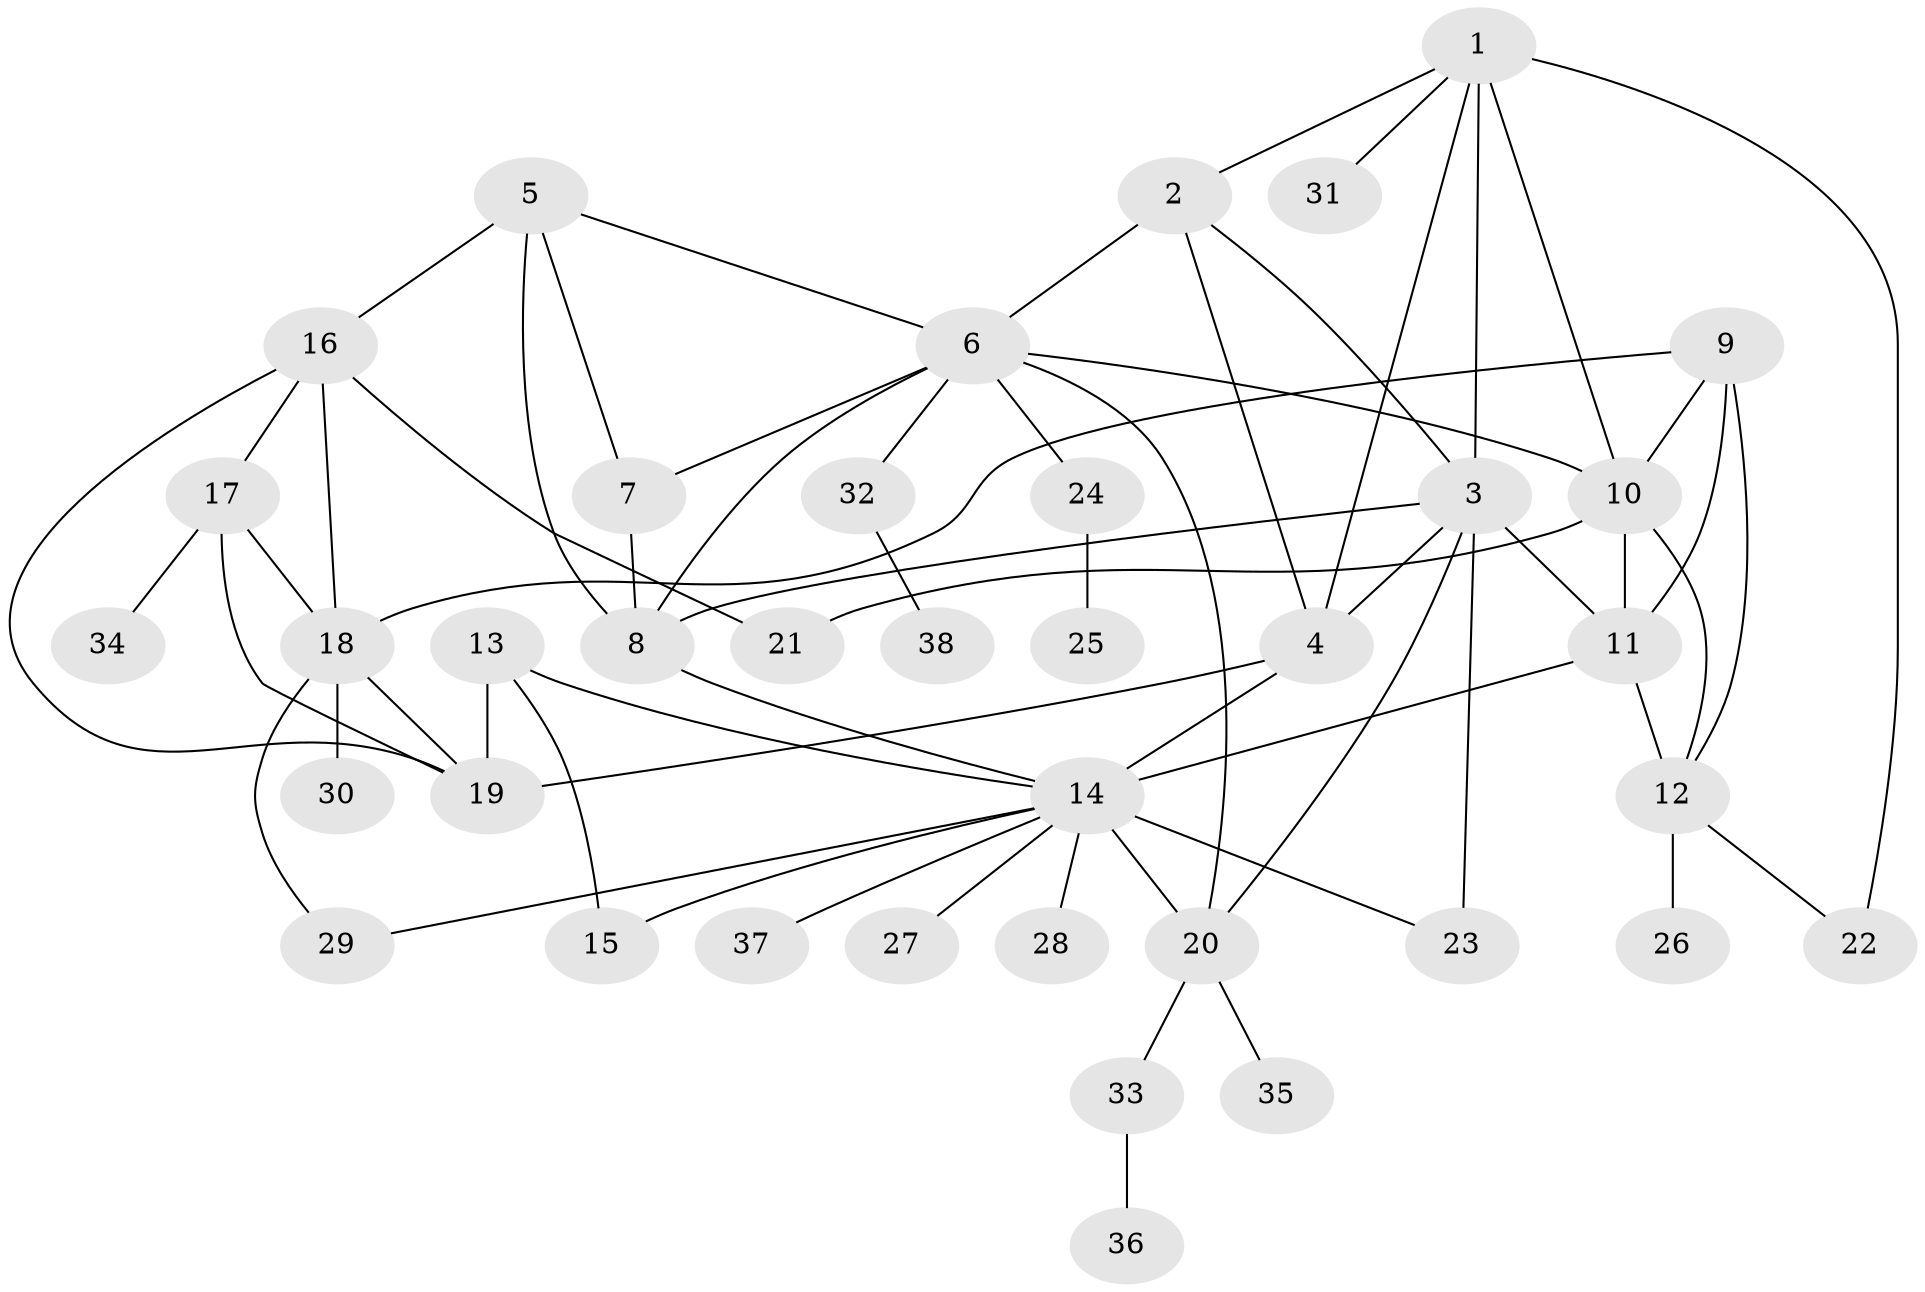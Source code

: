 // original degree distribution, {9: 0.010638297872340425, 4: 0.05319148936170213, 8: 0.031914893617021274, 7: 0.031914893617021274, 6: 0.031914893617021274, 11: 0.010638297872340425, 18: 0.010638297872340425, 3: 0.0425531914893617, 5: 0.02127659574468085, 10: 0.010638297872340425, 1: 0.5212765957446809, 2: 0.22340425531914893}
// Generated by graph-tools (version 1.1) at 2025/52/03/04/25 22:52:40]
// undirected, 38 vertices, 64 edges
graph export_dot {
  node [color=gray90,style=filled];
  1;
  2;
  3;
  4;
  5;
  6;
  7;
  8;
  9;
  10;
  11;
  12;
  13;
  14;
  15;
  16;
  17;
  18;
  19;
  20;
  21;
  22;
  23;
  24;
  25;
  26;
  27;
  28;
  29;
  30;
  31;
  32;
  33;
  34;
  35;
  36;
  37;
  38;
  1 -- 2 [weight=1.0];
  1 -- 3 [weight=1.0];
  1 -- 4 [weight=1.0];
  1 -- 10 [weight=1.0];
  1 -- 22 [weight=1.0];
  1 -- 31 [weight=1.0];
  2 -- 3 [weight=1.0];
  2 -- 4 [weight=1.0];
  2 -- 6 [weight=1.0];
  3 -- 4 [weight=1.0];
  3 -- 8 [weight=1.0];
  3 -- 11 [weight=1.0];
  3 -- 20 [weight=1.0];
  3 -- 23 [weight=1.0];
  4 -- 14 [weight=1.0];
  4 -- 19 [weight=1.0];
  5 -- 6 [weight=1.0];
  5 -- 7 [weight=1.0];
  5 -- 8 [weight=1.0];
  5 -- 16 [weight=1.0];
  6 -- 7 [weight=1.0];
  6 -- 8 [weight=1.0];
  6 -- 10 [weight=1.0];
  6 -- 20 [weight=1.0];
  6 -- 24 [weight=1.0];
  6 -- 32 [weight=1.0];
  7 -- 8 [weight=1.0];
  8 -- 14 [weight=1.0];
  9 -- 10 [weight=1.0];
  9 -- 11 [weight=1.0];
  9 -- 12 [weight=1.0];
  9 -- 18 [weight=1.0];
  10 -- 11 [weight=1.0];
  10 -- 12 [weight=1.0];
  10 -- 21 [weight=1.0];
  11 -- 12 [weight=3.0];
  11 -- 14 [weight=1.0];
  12 -- 22 [weight=1.0];
  12 -- 26 [weight=1.0];
  13 -- 14 [weight=2.0];
  13 -- 15 [weight=2.0];
  13 -- 19 [weight=1.0];
  14 -- 15 [weight=1.0];
  14 -- 20 [weight=6.0];
  14 -- 23 [weight=1.0];
  14 -- 27 [weight=1.0];
  14 -- 28 [weight=1.0];
  14 -- 29 [weight=1.0];
  14 -- 37 [weight=1.0];
  16 -- 17 [weight=1.0];
  16 -- 18 [weight=1.0];
  16 -- 19 [weight=1.0];
  16 -- 21 [weight=1.0];
  17 -- 18 [weight=1.0];
  17 -- 19 [weight=1.0];
  17 -- 34 [weight=1.0];
  18 -- 19 [weight=1.0];
  18 -- 29 [weight=1.0];
  18 -- 30 [weight=4.0];
  20 -- 33 [weight=1.0];
  20 -- 35 [weight=1.0];
  24 -- 25 [weight=3.0];
  32 -- 38 [weight=1.0];
  33 -- 36 [weight=1.0];
}
